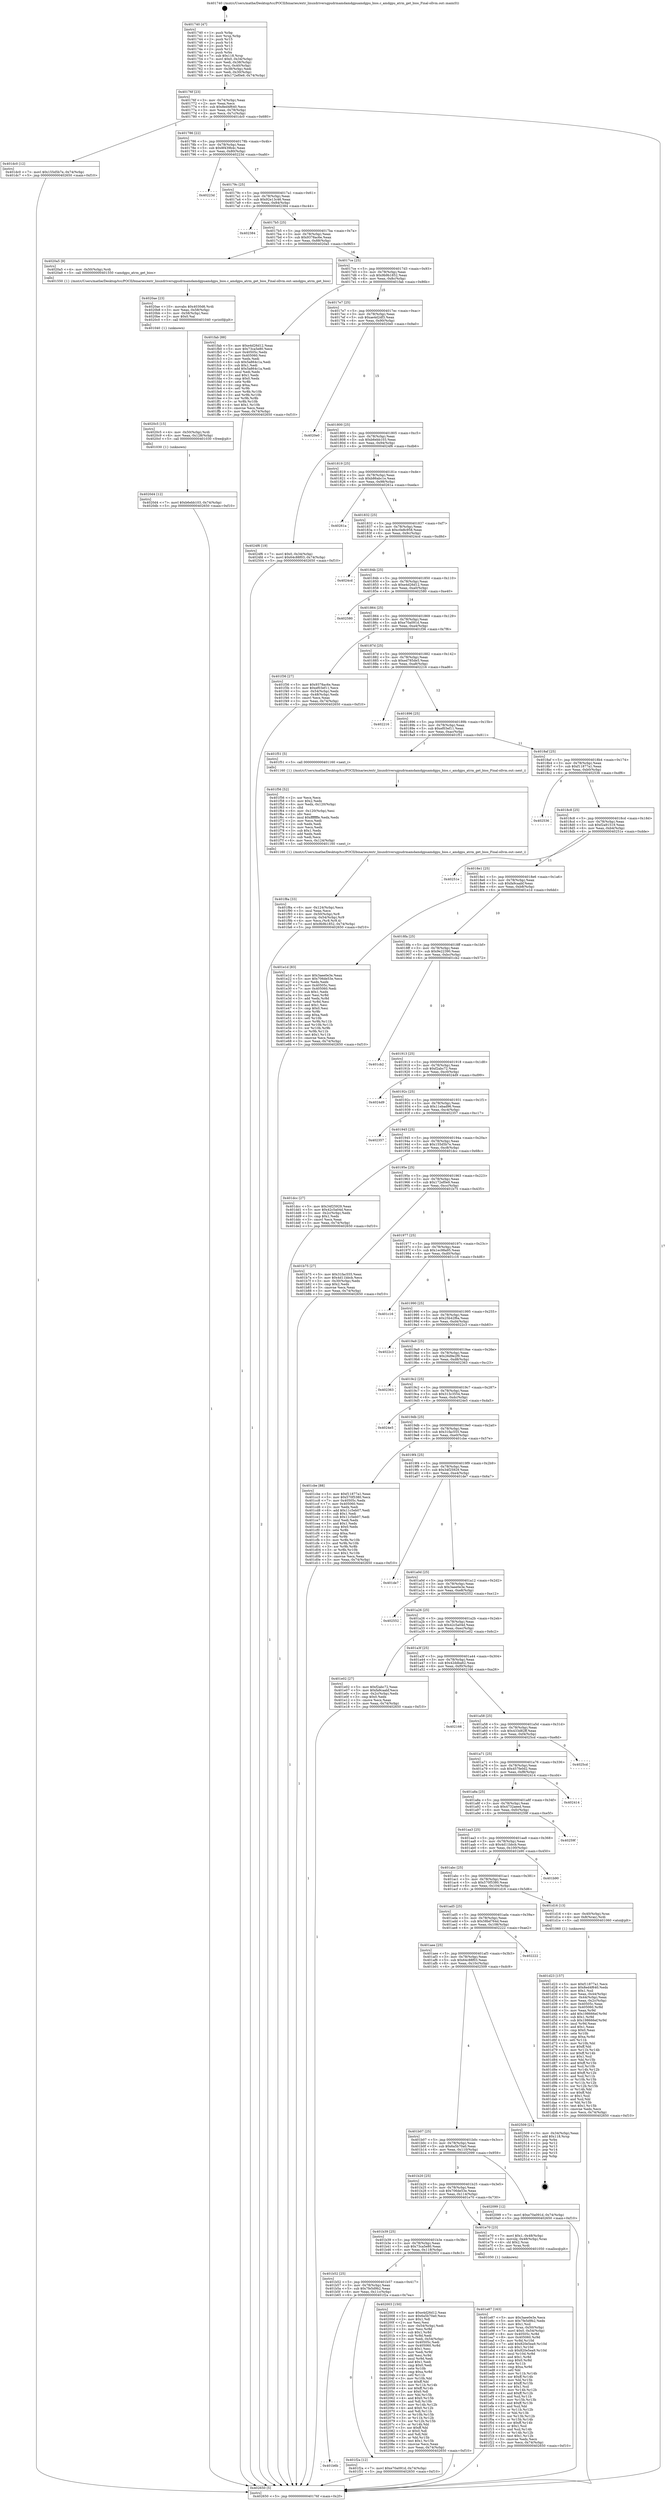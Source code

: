 digraph "0x401740" {
  label = "0x401740 (/mnt/c/Users/mathe/Desktop/tcc/POCII/binaries/extr_linuxdriversgpudrmamdamdgpuamdgpu_bios.c_amdgpu_atrm_get_bios_Final-ollvm.out::main(0))"
  labelloc = "t"
  node[shape=record]

  Entry [label="",width=0.3,height=0.3,shape=circle,fillcolor=black,style=filled]
  "0x40176f" [label="{
     0x40176f [23]\l
     | [instrs]\l
     &nbsp;&nbsp;0x40176f \<+3\>: mov -0x74(%rbp),%eax\l
     &nbsp;&nbsp;0x401772 \<+2\>: mov %eax,%ecx\l
     &nbsp;&nbsp;0x401774 \<+6\>: sub $0x8ed4f640,%ecx\l
     &nbsp;&nbsp;0x40177a \<+3\>: mov %eax,-0x78(%rbp)\l
     &nbsp;&nbsp;0x40177d \<+3\>: mov %ecx,-0x7c(%rbp)\l
     &nbsp;&nbsp;0x401780 \<+6\>: je 0000000000401dc0 \<main+0x680\>\l
  }"]
  "0x401dc0" [label="{
     0x401dc0 [12]\l
     | [instrs]\l
     &nbsp;&nbsp;0x401dc0 \<+7\>: movl $0x155d5b7e,-0x74(%rbp)\l
     &nbsp;&nbsp;0x401dc7 \<+5\>: jmp 0000000000402650 \<main+0xf10\>\l
  }"]
  "0x401786" [label="{
     0x401786 [22]\l
     | [instrs]\l
     &nbsp;&nbsp;0x401786 \<+5\>: jmp 000000000040178b \<main+0x4b\>\l
     &nbsp;&nbsp;0x40178b \<+3\>: mov -0x78(%rbp),%eax\l
     &nbsp;&nbsp;0x40178e \<+5\>: sub $0x8f439b4c,%eax\l
     &nbsp;&nbsp;0x401793 \<+3\>: mov %eax,-0x80(%rbp)\l
     &nbsp;&nbsp;0x401796 \<+6\>: je 000000000040223d \<main+0xafd\>\l
  }"]
  Exit [label="",width=0.3,height=0.3,shape=circle,fillcolor=black,style=filled,peripheries=2]
  "0x40223d" [label="{
     0x40223d\l
  }", style=dashed]
  "0x40179c" [label="{
     0x40179c [25]\l
     | [instrs]\l
     &nbsp;&nbsp;0x40179c \<+5\>: jmp 00000000004017a1 \<main+0x61\>\l
     &nbsp;&nbsp;0x4017a1 \<+3\>: mov -0x78(%rbp),%eax\l
     &nbsp;&nbsp;0x4017a4 \<+5\>: sub $0x92e13c46,%eax\l
     &nbsp;&nbsp;0x4017a9 \<+6\>: mov %eax,-0x84(%rbp)\l
     &nbsp;&nbsp;0x4017af \<+6\>: je 0000000000402384 \<main+0xc44\>\l
  }"]
  "0x4020d4" [label="{
     0x4020d4 [12]\l
     | [instrs]\l
     &nbsp;&nbsp;0x4020d4 \<+7\>: movl $0xb6ebb103,-0x74(%rbp)\l
     &nbsp;&nbsp;0x4020db \<+5\>: jmp 0000000000402650 \<main+0xf10\>\l
  }"]
  "0x402384" [label="{
     0x402384\l
  }", style=dashed]
  "0x4017b5" [label="{
     0x4017b5 [25]\l
     | [instrs]\l
     &nbsp;&nbsp;0x4017b5 \<+5\>: jmp 00000000004017ba \<main+0x7a\>\l
     &nbsp;&nbsp;0x4017ba \<+3\>: mov -0x78(%rbp),%eax\l
     &nbsp;&nbsp;0x4017bd \<+5\>: sub $0x9378ac6e,%eax\l
     &nbsp;&nbsp;0x4017c2 \<+6\>: mov %eax,-0x88(%rbp)\l
     &nbsp;&nbsp;0x4017c8 \<+6\>: je 00000000004020a5 \<main+0x965\>\l
  }"]
  "0x4020c5" [label="{
     0x4020c5 [15]\l
     | [instrs]\l
     &nbsp;&nbsp;0x4020c5 \<+4\>: mov -0x50(%rbp),%rdi\l
     &nbsp;&nbsp;0x4020c9 \<+6\>: mov %eax,-0x128(%rbp)\l
     &nbsp;&nbsp;0x4020cf \<+5\>: call 0000000000401030 \<free@plt\>\l
     | [calls]\l
     &nbsp;&nbsp;0x401030 \{1\} (unknown)\l
  }"]
  "0x4020a5" [label="{
     0x4020a5 [9]\l
     | [instrs]\l
     &nbsp;&nbsp;0x4020a5 \<+4\>: mov -0x50(%rbp),%rdi\l
     &nbsp;&nbsp;0x4020a9 \<+5\>: call 0000000000401550 \<amdgpu_atrm_get_bios\>\l
     | [calls]\l
     &nbsp;&nbsp;0x401550 \{1\} (/mnt/c/Users/mathe/Desktop/tcc/POCII/binaries/extr_linuxdriversgpudrmamdamdgpuamdgpu_bios.c_amdgpu_atrm_get_bios_Final-ollvm.out::amdgpu_atrm_get_bios)\l
  }"]
  "0x4017ce" [label="{
     0x4017ce [25]\l
     | [instrs]\l
     &nbsp;&nbsp;0x4017ce \<+5\>: jmp 00000000004017d3 \<main+0x93\>\l
     &nbsp;&nbsp;0x4017d3 \<+3\>: mov -0x78(%rbp),%eax\l
     &nbsp;&nbsp;0x4017d6 \<+5\>: sub $0x9b9b1852,%eax\l
     &nbsp;&nbsp;0x4017db \<+6\>: mov %eax,-0x8c(%rbp)\l
     &nbsp;&nbsp;0x4017e1 \<+6\>: je 0000000000401fab \<main+0x86b\>\l
  }"]
  "0x4020ae" [label="{
     0x4020ae [23]\l
     | [instrs]\l
     &nbsp;&nbsp;0x4020ae \<+10\>: movabs $0x4030d6,%rdi\l
     &nbsp;&nbsp;0x4020b8 \<+3\>: mov %eax,-0x58(%rbp)\l
     &nbsp;&nbsp;0x4020bb \<+3\>: mov -0x58(%rbp),%esi\l
     &nbsp;&nbsp;0x4020be \<+2\>: mov $0x0,%al\l
     &nbsp;&nbsp;0x4020c0 \<+5\>: call 0000000000401040 \<printf@plt\>\l
     | [calls]\l
     &nbsp;&nbsp;0x401040 \{1\} (unknown)\l
  }"]
  "0x401fab" [label="{
     0x401fab [88]\l
     | [instrs]\l
     &nbsp;&nbsp;0x401fab \<+5\>: mov $0xe4d26d12,%eax\l
     &nbsp;&nbsp;0x401fb0 \<+5\>: mov $0x73ca5e80,%ecx\l
     &nbsp;&nbsp;0x401fb5 \<+7\>: mov 0x40505c,%edx\l
     &nbsp;&nbsp;0x401fbc \<+7\>: mov 0x405060,%esi\l
     &nbsp;&nbsp;0x401fc3 \<+2\>: mov %edx,%edi\l
     &nbsp;&nbsp;0x401fc5 \<+6\>: sub $0x5a864c1a,%edi\l
     &nbsp;&nbsp;0x401fcb \<+3\>: sub $0x1,%edi\l
     &nbsp;&nbsp;0x401fce \<+6\>: add $0x5a864c1a,%edi\l
     &nbsp;&nbsp;0x401fd4 \<+3\>: imul %edi,%edx\l
     &nbsp;&nbsp;0x401fd7 \<+3\>: and $0x1,%edx\l
     &nbsp;&nbsp;0x401fda \<+3\>: cmp $0x0,%edx\l
     &nbsp;&nbsp;0x401fdd \<+4\>: sete %r8b\l
     &nbsp;&nbsp;0x401fe1 \<+3\>: cmp $0xa,%esi\l
     &nbsp;&nbsp;0x401fe4 \<+4\>: setl %r9b\l
     &nbsp;&nbsp;0x401fe8 \<+3\>: mov %r8b,%r10b\l
     &nbsp;&nbsp;0x401feb \<+3\>: and %r9b,%r10b\l
     &nbsp;&nbsp;0x401fee \<+3\>: xor %r9b,%r8b\l
     &nbsp;&nbsp;0x401ff1 \<+3\>: or %r8b,%r10b\l
     &nbsp;&nbsp;0x401ff4 \<+4\>: test $0x1,%r10b\l
     &nbsp;&nbsp;0x401ff8 \<+3\>: cmovne %ecx,%eax\l
     &nbsp;&nbsp;0x401ffb \<+3\>: mov %eax,-0x74(%rbp)\l
     &nbsp;&nbsp;0x401ffe \<+5\>: jmp 0000000000402650 \<main+0xf10\>\l
  }"]
  "0x4017e7" [label="{
     0x4017e7 [25]\l
     | [instrs]\l
     &nbsp;&nbsp;0x4017e7 \<+5\>: jmp 00000000004017ec \<main+0xac\>\l
     &nbsp;&nbsp;0x4017ec \<+3\>: mov -0x78(%rbp),%eax\l
     &nbsp;&nbsp;0x4017ef \<+5\>: sub $0xae4d2df3,%eax\l
     &nbsp;&nbsp;0x4017f4 \<+6\>: mov %eax,-0x90(%rbp)\l
     &nbsp;&nbsp;0x4017fa \<+6\>: je 00000000004020e0 \<main+0x9a0\>\l
  }"]
  "0x401f8a" [label="{
     0x401f8a [33]\l
     | [instrs]\l
     &nbsp;&nbsp;0x401f8a \<+6\>: mov -0x124(%rbp),%ecx\l
     &nbsp;&nbsp;0x401f90 \<+3\>: imul %eax,%ecx\l
     &nbsp;&nbsp;0x401f93 \<+4\>: mov -0x50(%rbp),%r8\l
     &nbsp;&nbsp;0x401f97 \<+4\>: movslq -0x54(%rbp),%r9\l
     &nbsp;&nbsp;0x401f9b \<+4\>: mov %ecx,(%r8,%r9,4)\l
     &nbsp;&nbsp;0x401f9f \<+7\>: movl $0x9b9b1852,-0x74(%rbp)\l
     &nbsp;&nbsp;0x401fa6 \<+5\>: jmp 0000000000402650 \<main+0xf10\>\l
  }"]
  "0x4020e0" [label="{
     0x4020e0\l
  }", style=dashed]
  "0x401800" [label="{
     0x401800 [25]\l
     | [instrs]\l
     &nbsp;&nbsp;0x401800 \<+5\>: jmp 0000000000401805 \<main+0xc5\>\l
     &nbsp;&nbsp;0x401805 \<+3\>: mov -0x78(%rbp),%eax\l
     &nbsp;&nbsp;0x401808 \<+5\>: sub $0xb6ebb103,%eax\l
     &nbsp;&nbsp;0x40180d \<+6\>: mov %eax,-0x94(%rbp)\l
     &nbsp;&nbsp;0x401813 \<+6\>: je 00000000004024f6 \<main+0xdb6\>\l
  }"]
  "0x401f56" [label="{
     0x401f56 [52]\l
     | [instrs]\l
     &nbsp;&nbsp;0x401f56 \<+2\>: xor %ecx,%ecx\l
     &nbsp;&nbsp;0x401f58 \<+5\>: mov $0x2,%edx\l
     &nbsp;&nbsp;0x401f5d \<+6\>: mov %edx,-0x120(%rbp)\l
     &nbsp;&nbsp;0x401f63 \<+1\>: cltd\l
     &nbsp;&nbsp;0x401f64 \<+6\>: mov -0x120(%rbp),%esi\l
     &nbsp;&nbsp;0x401f6a \<+2\>: idiv %esi\l
     &nbsp;&nbsp;0x401f6c \<+6\>: imul $0xfffffffe,%edx,%edx\l
     &nbsp;&nbsp;0x401f72 \<+2\>: mov %ecx,%edi\l
     &nbsp;&nbsp;0x401f74 \<+2\>: sub %edx,%edi\l
     &nbsp;&nbsp;0x401f76 \<+2\>: mov %ecx,%edx\l
     &nbsp;&nbsp;0x401f78 \<+3\>: sub $0x1,%edx\l
     &nbsp;&nbsp;0x401f7b \<+2\>: add %edx,%edi\l
     &nbsp;&nbsp;0x401f7d \<+2\>: sub %edi,%ecx\l
     &nbsp;&nbsp;0x401f7f \<+6\>: mov %ecx,-0x124(%rbp)\l
     &nbsp;&nbsp;0x401f85 \<+5\>: call 0000000000401160 \<next_i\>\l
     | [calls]\l
     &nbsp;&nbsp;0x401160 \{1\} (/mnt/c/Users/mathe/Desktop/tcc/POCII/binaries/extr_linuxdriversgpudrmamdamdgpuamdgpu_bios.c_amdgpu_atrm_get_bios_Final-ollvm.out::next_i)\l
  }"]
  "0x4024f6" [label="{
     0x4024f6 [19]\l
     | [instrs]\l
     &nbsp;&nbsp;0x4024f6 \<+7\>: movl $0x0,-0x34(%rbp)\l
     &nbsp;&nbsp;0x4024fd \<+7\>: movl $0x64c88f03,-0x74(%rbp)\l
     &nbsp;&nbsp;0x402504 \<+5\>: jmp 0000000000402650 \<main+0xf10\>\l
  }"]
  "0x401819" [label="{
     0x401819 [25]\l
     | [instrs]\l
     &nbsp;&nbsp;0x401819 \<+5\>: jmp 000000000040181e \<main+0xde\>\l
     &nbsp;&nbsp;0x40181e \<+3\>: mov -0x78(%rbp),%eax\l
     &nbsp;&nbsp;0x401821 \<+5\>: sub $0xb86abc1e,%eax\l
     &nbsp;&nbsp;0x401826 \<+6\>: mov %eax,-0x98(%rbp)\l
     &nbsp;&nbsp;0x40182c \<+6\>: je 000000000040261a \<main+0xeda\>\l
  }"]
  "0x401b6b" [label="{
     0x401b6b\l
  }", style=dashed]
  "0x40261a" [label="{
     0x40261a\l
  }", style=dashed]
  "0x401832" [label="{
     0x401832 [25]\l
     | [instrs]\l
     &nbsp;&nbsp;0x401832 \<+5\>: jmp 0000000000401837 \<main+0xf7\>\l
     &nbsp;&nbsp;0x401837 \<+3\>: mov -0x78(%rbp),%eax\l
     &nbsp;&nbsp;0x40183a \<+5\>: sub $0xc0e8c958,%eax\l
     &nbsp;&nbsp;0x40183f \<+6\>: mov %eax,-0x9c(%rbp)\l
     &nbsp;&nbsp;0x401845 \<+6\>: je 00000000004024cd \<main+0xd8d\>\l
  }"]
  "0x401f2a" [label="{
     0x401f2a [12]\l
     | [instrs]\l
     &nbsp;&nbsp;0x401f2a \<+7\>: movl $0xe70a091d,-0x74(%rbp)\l
     &nbsp;&nbsp;0x401f31 \<+5\>: jmp 0000000000402650 \<main+0xf10\>\l
  }"]
  "0x4024cd" [label="{
     0x4024cd\l
  }", style=dashed]
  "0x40184b" [label="{
     0x40184b [25]\l
     | [instrs]\l
     &nbsp;&nbsp;0x40184b \<+5\>: jmp 0000000000401850 \<main+0x110\>\l
     &nbsp;&nbsp;0x401850 \<+3\>: mov -0x78(%rbp),%eax\l
     &nbsp;&nbsp;0x401853 \<+5\>: sub $0xe4d26d12,%eax\l
     &nbsp;&nbsp;0x401858 \<+6\>: mov %eax,-0xa0(%rbp)\l
     &nbsp;&nbsp;0x40185e \<+6\>: je 0000000000402580 \<main+0xe40\>\l
  }"]
  "0x401b52" [label="{
     0x401b52 [25]\l
     | [instrs]\l
     &nbsp;&nbsp;0x401b52 \<+5\>: jmp 0000000000401b57 \<main+0x417\>\l
     &nbsp;&nbsp;0x401b57 \<+3\>: mov -0x78(%rbp),%eax\l
     &nbsp;&nbsp;0x401b5a \<+5\>: sub $0x7fe5d9b2,%eax\l
     &nbsp;&nbsp;0x401b5f \<+6\>: mov %eax,-0x11c(%rbp)\l
     &nbsp;&nbsp;0x401b65 \<+6\>: je 0000000000401f2a \<main+0x7ea\>\l
  }"]
  "0x402580" [label="{
     0x402580\l
  }", style=dashed]
  "0x401864" [label="{
     0x401864 [25]\l
     | [instrs]\l
     &nbsp;&nbsp;0x401864 \<+5\>: jmp 0000000000401869 \<main+0x129\>\l
     &nbsp;&nbsp;0x401869 \<+3\>: mov -0x78(%rbp),%eax\l
     &nbsp;&nbsp;0x40186c \<+5\>: sub $0xe70a091d,%eax\l
     &nbsp;&nbsp;0x401871 \<+6\>: mov %eax,-0xa4(%rbp)\l
     &nbsp;&nbsp;0x401877 \<+6\>: je 0000000000401f36 \<main+0x7f6\>\l
  }"]
  "0x402003" [label="{
     0x402003 [150]\l
     | [instrs]\l
     &nbsp;&nbsp;0x402003 \<+5\>: mov $0xe4d26d12,%eax\l
     &nbsp;&nbsp;0x402008 \<+5\>: mov $0x6a5b70a0,%ecx\l
     &nbsp;&nbsp;0x40200d \<+2\>: mov $0x1,%dl\l
     &nbsp;&nbsp;0x40200f \<+2\>: xor %esi,%esi\l
     &nbsp;&nbsp;0x402011 \<+3\>: mov -0x54(%rbp),%edi\l
     &nbsp;&nbsp;0x402014 \<+3\>: mov %esi,%r8d\l
     &nbsp;&nbsp;0x402017 \<+4\>: sub $0x1,%r8d\l
     &nbsp;&nbsp;0x40201b \<+3\>: sub %r8d,%edi\l
     &nbsp;&nbsp;0x40201e \<+3\>: mov %edi,-0x54(%rbp)\l
     &nbsp;&nbsp;0x402021 \<+7\>: mov 0x40505c,%edi\l
     &nbsp;&nbsp;0x402028 \<+8\>: mov 0x405060,%r8d\l
     &nbsp;&nbsp;0x402030 \<+3\>: sub $0x1,%esi\l
     &nbsp;&nbsp;0x402033 \<+3\>: mov %edi,%r9d\l
     &nbsp;&nbsp;0x402036 \<+3\>: add %esi,%r9d\l
     &nbsp;&nbsp;0x402039 \<+4\>: imul %r9d,%edi\l
     &nbsp;&nbsp;0x40203d \<+3\>: and $0x1,%edi\l
     &nbsp;&nbsp;0x402040 \<+3\>: cmp $0x0,%edi\l
     &nbsp;&nbsp;0x402043 \<+4\>: sete %r10b\l
     &nbsp;&nbsp;0x402047 \<+4\>: cmp $0xa,%r8d\l
     &nbsp;&nbsp;0x40204b \<+4\>: setl %r11b\l
     &nbsp;&nbsp;0x40204f \<+3\>: mov %r10b,%bl\l
     &nbsp;&nbsp;0x402052 \<+3\>: xor $0xff,%bl\l
     &nbsp;&nbsp;0x402055 \<+3\>: mov %r11b,%r14b\l
     &nbsp;&nbsp;0x402058 \<+4\>: xor $0xff,%r14b\l
     &nbsp;&nbsp;0x40205c \<+3\>: xor $0x0,%dl\l
     &nbsp;&nbsp;0x40205f \<+3\>: mov %bl,%r15b\l
     &nbsp;&nbsp;0x402062 \<+4\>: and $0x0,%r15b\l
     &nbsp;&nbsp;0x402066 \<+3\>: and %dl,%r10b\l
     &nbsp;&nbsp;0x402069 \<+3\>: mov %r14b,%r12b\l
     &nbsp;&nbsp;0x40206c \<+4\>: and $0x0,%r12b\l
     &nbsp;&nbsp;0x402070 \<+3\>: and %dl,%r11b\l
     &nbsp;&nbsp;0x402073 \<+3\>: or %r10b,%r15b\l
     &nbsp;&nbsp;0x402076 \<+3\>: or %r11b,%r12b\l
     &nbsp;&nbsp;0x402079 \<+3\>: xor %r12b,%r15b\l
     &nbsp;&nbsp;0x40207c \<+3\>: or %r14b,%bl\l
     &nbsp;&nbsp;0x40207f \<+3\>: xor $0xff,%bl\l
     &nbsp;&nbsp;0x402082 \<+3\>: or $0x0,%dl\l
     &nbsp;&nbsp;0x402085 \<+2\>: and %dl,%bl\l
     &nbsp;&nbsp;0x402087 \<+3\>: or %bl,%r15b\l
     &nbsp;&nbsp;0x40208a \<+4\>: test $0x1,%r15b\l
     &nbsp;&nbsp;0x40208e \<+3\>: cmovne %ecx,%eax\l
     &nbsp;&nbsp;0x402091 \<+3\>: mov %eax,-0x74(%rbp)\l
     &nbsp;&nbsp;0x402094 \<+5\>: jmp 0000000000402650 \<main+0xf10\>\l
  }"]
  "0x401f36" [label="{
     0x401f36 [27]\l
     | [instrs]\l
     &nbsp;&nbsp;0x401f36 \<+5\>: mov $0x9378ac6e,%eax\l
     &nbsp;&nbsp;0x401f3b \<+5\>: mov $0xef03ef11,%ecx\l
     &nbsp;&nbsp;0x401f40 \<+3\>: mov -0x54(%rbp),%edx\l
     &nbsp;&nbsp;0x401f43 \<+3\>: cmp -0x48(%rbp),%edx\l
     &nbsp;&nbsp;0x401f46 \<+3\>: cmovl %ecx,%eax\l
     &nbsp;&nbsp;0x401f49 \<+3\>: mov %eax,-0x74(%rbp)\l
     &nbsp;&nbsp;0x401f4c \<+5\>: jmp 0000000000402650 \<main+0xf10\>\l
  }"]
  "0x40187d" [label="{
     0x40187d [25]\l
     | [instrs]\l
     &nbsp;&nbsp;0x40187d \<+5\>: jmp 0000000000401882 \<main+0x142\>\l
     &nbsp;&nbsp;0x401882 \<+3\>: mov -0x78(%rbp),%eax\l
     &nbsp;&nbsp;0x401885 \<+5\>: sub $0xed785de5,%eax\l
     &nbsp;&nbsp;0x40188a \<+6\>: mov %eax,-0xa8(%rbp)\l
     &nbsp;&nbsp;0x401890 \<+6\>: je 0000000000402216 \<main+0xad6\>\l
  }"]
  "0x401e87" [label="{
     0x401e87 [163]\l
     | [instrs]\l
     &nbsp;&nbsp;0x401e87 \<+5\>: mov $0x3aee0e3e,%ecx\l
     &nbsp;&nbsp;0x401e8c \<+5\>: mov $0x7fe5d9b2,%edx\l
     &nbsp;&nbsp;0x401e91 \<+3\>: mov $0x1,%sil\l
     &nbsp;&nbsp;0x401e94 \<+4\>: mov %rax,-0x50(%rbp)\l
     &nbsp;&nbsp;0x401e98 \<+7\>: movl $0x0,-0x54(%rbp)\l
     &nbsp;&nbsp;0x401e9f \<+8\>: mov 0x40505c,%r8d\l
     &nbsp;&nbsp;0x401ea7 \<+8\>: mov 0x405060,%r9d\l
     &nbsp;&nbsp;0x401eaf \<+3\>: mov %r8d,%r10d\l
     &nbsp;&nbsp;0x401eb2 \<+7\>: add $0x820e5ea9,%r10d\l
     &nbsp;&nbsp;0x401eb9 \<+4\>: sub $0x1,%r10d\l
     &nbsp;&nbsp;0x401ebd \<+7\>: sub $0x820e5ea9,%r10d\l
     &nbsp;&nbsp;0x401ec4 \<+4\>: imul %r10d,%r8d\l
     &nbsp;&nbsp;0x401ec8 \<+4\>: and $0x1,%r8d\l
     &nbsp;&nbsp;0x401ecc \<+4\>: cmp $0x0,%r8d\l
     &nbsp;&nbsp;0x401ed0 \<+4\>: sete %r11b\l
     &nbsp;&nbsp;0x401ed4 \<+4\>: cmp $0xa,%r9d\l
     &nbsp;&nbsp;0x401ed8 \<+3\>: setl %bl\l
     &nbsp;&nbsp;0x401edb \<+3\>: mov %r11b,%r14b\l
     &nbsp;&nbsp;0x401ede \<+4\>: xor $0xff,%r14b\l
     &nbsp;&nbsp;0x401ee2 \<+3\>: mov %bl,%r15b\l
     &nbsp;&nbsp;0x401ee5 \<+4\>: xor $0xff,%r15b\l
     &nbsp;&nbsp;0x401ee9 \<+4\>: xor $0x1,%sil\l
     &nbsp;&nbsp;0x401eed \<+3\>: mov %r14b,%r12b\l
     &nbsp;&nbsp;0x401ef0 \<+4\>: and $0xff,%r12b\l
     &nbsp;&nbsp;0x401ef4 \<+3\>: and %sil,%r11b\l
     &nbsp;&nbsp;0x401ef7 \<+3\>: mov %r15b,%r13b\l
     &nbsp;&nbsp;0x401efa \<+4\>: and $0xff,%r13b\l
     &nbsp;&nbsp;0x401efe \<+3\>: and %sil,%bl\l
     &nbsp;&nbsp;0x401f01 \<+3\>: or %r11b,%r12b\l
     &nbsp;&nbsp;0x401f04 \<+3\>: or %bl,%r13b\l
     &nbsp;&nbsp;0x401f07 \<+3\>: xor %r13b,%r12b\l
     &nbsp;&nbsp;0x401f0a \<+3\>: or %r15b,%r14b\l
     &nbsp;&nbsp;0x401f0d \<+4\>: xor $0xff,%r14b\l
     &nbsp;&nbsp;0x401f11 \<+4\>: or $0x1,%sil\l
     &nbsp;&nbsp;0x401f15 \<+3\>: and %sil,%r14b\l
     &nbsp;&nbsp;0x401f18 \<+3\>: or %r14b,%r12b\l
     &nbsp;&nbsp;0x401f1b \<+4\>: test $0x1,%r12b\l
     &nbsp;&nbsp;0x401f1f \<+3\>: cmovne %edx,%ecx\l
     &nbsp;&nbsp;0x401f22 \<+3\>: mov %ecx,-0x74(%rbp)\l
     &nbsp;&nbsp;0x401f25 \<+5\>: jmp 0000000000402650 \<main+0xf10\>\l
  }"]
  "0x402216" [label="{
     0x402216\l
  }", style=dashed]
  "0x401896" [label="{
     0x401896 [25]\l
     | [instrs]\l
     &nbsp;&nbsp;0x401896 \<+5\>: jmp 000000000040189b \<main+0x15b\>\l
     &nbsp;&nbsp;0x40189b \<+3\>: mov -0x78(%rbp),%eax\l
     &nbsp;&nbsp;0x40189e \<+5\>: sub $0xef03ef11,%eax\l
     &nbsp;&nbsp;0x4018a3 \<+6\>: mov %eax,-0xac(%rbp)\l
     &nbsp;&nbsp;0x4018a9 \<+6\>: je 0000000000401f51 \<main+0x811\>\l
  }"]
  "0x401b39" [label="{
     0x401b39 [25]\l
     | [instrs]\l
     &nbsp;&nbsp;0x401b39 \<+5\>: jmp 0000000000401b3e \<main+0x3fe\>\l
     &nbsp;&nbsp;0x401b3e \<+3\>: mov -0x78(%rbp),%eax\l
     &nbsp;&nbsp;0x401b41 \<+5\>: sub $0x73ca5e80,%eax\l
     &nbsp;&nbsp;0x401b46 \<+6\>: mov %eax,-0x118(%rbp)\l
     &nbsp;&nbsp;0x401b4c \<+6\>: je 0000000000402003 \<main+0x8c3\>\l
  }"]
  "0x401f51" [label="{
     0x401f51 [5]\l
     | [instrs]\l
     &nbsp;&nbsp;0x401f51 \<+5\>: call 0000000000401160 \<next_i\>\l
     | [calls]\l
     &nbsp;&nbsp;0x401160 \{1\} (/mnt/c/Users/mathe/Desktop/tcc/POCII/binaries/extr_linuxdriversgpudrmamdamdgpuamdgpu_bios.c_amdgpu_atrm_get_bios_Final-ollvm.out::next_i)\l
  }"]
  "0x4018af" [label="{
     0x4018af [25]\l
     | [instrs]\l
     &nbsp;&nbsp;0x4018af \<+5\>: jmp 00000000004018b4 \<main+0x174\>\l
     &nbsp;&nbsp;0x4018b4 \<+3\>: mov -0x78(%rbp),%eax\l
     &nbsp;&nbsp;0x4018b7 \<+5\>: sub $0xf11877a1,%eax\l
     &nbsp;&nbsp;0x4018bc \<+6\>: mov %eax,-0xb0(%rbp)\l
     &nbsp;&nbsp;0x4018c2 \<+6\>: je 0000000000402536 \<main+0xdf6\>\l
  }"]
  "0x401e70" [label="{
     0x401e70 [23]\l
     | [instrs]\l
     &nbsp;&nbsp;0x401e70 \<+7\>: movl $0x1,-0x48(%rbp)\l
     &nbsp;&nbsp;0x401e77 \<+4\>: movslq -0x48(%rbp),%rax\l
     &nbsp;&nbsp;0x401e7b \<+4\>: shl $0x2,%rax\l
     &nbsp;&nbsp;0x401e7f \<+3\>: mov %rax,%rdi\l
     &nbsp;&nbsp;0x401e82 \<+5\>: call 0000000000401050 \<malloc@plt\>\l
     | [calls]\l
     &nbsp;&nbsp;0x401050 \{1\} (unknown)\l
  }"]
  "0x402536" [label="{
     0x402536\l
  }", style=dashed]
  "0x4018c8" [label="{
     0x4018c8 [25]\l
     | [instrs]\l
     &nbsp;&nbsp;0x4018c8 \<+5\>: jmp 00000000004018cd \<main+0x18d\>\l
     &nbsp;&nbsp;0x4018cd \<+3\>: mov -0x78(%rbp),%eax\l
     &nbsp;&nbsp;0x4018d0 \<+5\>: sub $0xf2a91519,%eax\l
     &nbsp;&nbsp;0x4018d5 \<+6\>: mov %eax,-0xb4(%rbp)\l
     &nbsp;&nbsp;0x4018db \<+6\>: je 000000000040251e \<main+0xdde\>\l
  }"]
  "0x401b20" [label="{
     0x401b20 [25]\l
     | [instrs]\l
     &nbsp;&nbsp;0x401b20 \<+5\>: jmp 0000000000401b25 \<main+0x3e5\>\l
     &nbsp;&nbsp;0x401b25 \<+3\>: mov -0x78(%rbp),%eax\l
     &nbsp;&nbsp;0x401b28 \<+5\>: sub $0x706de53e,%eax\l
     &nbsp;&nbsp;0x401b2d \<+6\>: mov %eax,-0x114(%rbp)\l
     &nbsp;&nbsp;0x401b33 \<+6\>: je 0000000000401e70 \<main+0x730\>\l
  }"]
  "0x40251e" [label="{
     0x40251e\l
  }", style=dashed]
  "0x4018e1" [label="{
     0x4018e1 [25]\l
     | [instrs]\l
     &nbsp;&nbsp;0x4018e1 \<+5\>: jmp 00000000004018e6 \<main+0x1a6\>\l
     &nbsp;&nbsp;0x4018e6 \<+3\>: mov -0x78(%rbp),%eax\l
     &nbsp;&nbsp;0x4018e9 \<+5\>: sub $0xfa9caabf,%eax\l
     &nbsp;&nbsp;0x4018ee \<+6\>: mov %eax,-0xb8(%rbp)\l
     &nbsp;&nbsp;0x4018f4 \<+6\>: je 0000000000401e1d \<main+0x6dd\>\l
  }"]
  "0x402099" [label="{
     0x402099 [12]\l
     | [instrs]\l
     &nbsp;&nbsp;0x402099 \<+7\>: movl $0xe70a091d,-0x74(%rbp)\l
     &nbsp;&nbsp;0x4020a0 \<+5\>: jmp 0000000000402650 \<main+0xf10\>\l
  }"]
  "0x401e1d" [label="{
     0x401e1d [83]\l
     | [instrs]\l
     &nbsp;&nbsp;0x401e1d \<+5\>: mov $0x3aee0e3e,%eax\l
     &nbsp;&nbsp;0x401e22 \<+5\>: mov $0x706de53e,%ecx\l
     &nbsp;&nbsp;0x401e27 \<+2\>: xor %edx,%edx\l
     &nbsp;&nbsp;0x401e29 \<+7\>: mov 0x40505c,%esi\l
     &nbsp;&nbsp;0x401e30 \<+7\>: mov 0x405060,%edi\l
     &nbsp;&nbsp;0x401e37 \<+3\>: sub $0x1,%edx\l
     &nbsp;&nbsp;0x401e3a \<+3\>: mov %esi,%r8d\l
     &nbsp;&nbsp;0x401e3d \<+3\>: add %edx,%r8d\l
     &nbsp;&nbsp;0x401e40 \<+4\>: imul %r8d,%esi\l
     &nbsp;&nbsp;0x401e44 \<+3\>: and $0x1,%esi\l
     &nbsp;&nbsp;0x401e47 \<+3\>: cmp $0x0,%esi\l
     &nbsp;&nbsp;0x401e4a \<+4\>: sete %r9b\l
     &nbsp;&nbsp;0x401e4e \<+3\>: cmp $0xa,%edi\l
     &nbsp;&nbsp;0x401e51 \<+4\>: setl %r10b\l
     &nbsp;&nbsp;0x401e55 \<+3\>: mov %r9b,%r11b\l
     &nbsp;&nbsp;0x401e58 \<+3\>: and %r10b,%r11b\l
     &nbsp;&nbsp;0x401e5b \<+3\>: xor %r10b,%r9b\l
     &nbsp;&nbsp;0x401e5e \<+3\>: or %r9b,%r11b\l
     &nbsp;&nbsp;0x401e61 \<+4\>: test $0x1,%r11b\l
     &nbsp;&nbsp;0x401e65 \<+3\>: cmovne %ecx,%eax\l
     &nbsp;&nbsp;0x401e68 \<+3\>: mov %eax,-0x74(%rbp)\l
     &nbsp;&nbsp;0x401e6b \<+5\>: jmp 0000000000402650 \<main+0xf10\>\l
  }"]
  "0x4018fa" [label="{
     0x4018fa [25]\l
     | [instrs]\l
     &nbsp;&nbsp;0x4018fa \<+5\>: jmp 00000000004018ff \<main+0x1bf\>\l
     &nbsp;&nbsp;0x4018ff \<+3\>: mov -0x78(%rbp),%eax\l
     &nbsp;&nbsp;0x401902 \<+5\>: sub $0x9e22390,%eax\l
     &nbsp;&nbsp;0x401907 \<+6\>: mov %eax,-0xbc(%rbp)\l
     &nbsp;&nbsp;0x40190d \<+6\>: je 0000000000401cb2 \<main+0x572\>\l
  }"]
  "0x401b07" [label="{
     0x401b07 [25]\l
     | [instrs]\l
     &nbsp;&nbsp;0x401b07 \<+5\>: jmp 0000000000401b0c \<main+0x3cc\>\l
     &nbsp;&nbsp;0x401b0c \<+3\>: mov -0x78(%rbp),%eax\l
     &nbsp;&nbsp;0x401b0f \<+5\>: sub $0x6a5b70a0,%eax\l
     &nbsp;&nbsp;0x401b14 \<+6\>: mov %eax,-0x110(%rbp)\l
     &nbsp;&nbsp;0x401b1a \<+6\>: je 0000000000402099 \<main+0x959\>\l
  }"]
  "0x401cb2" [label="{
     0x401cb2\l
  }", style=dashed]
  "0x401913" [label="{
     0x401913 [25]\l
     | [instrs]\l
     &nbsp;&nbsp;0x401913 \<+5\>: jmp 0000000000401918 \<main+0x1d8\>\l
     &nbsp;&nbsp;0x401918 \<+3\>: mov -0x78(%rbp),%eax\l
     &nbsp;&nbsp;0x40191b \<+5\>: sub $0xf2abc72,%eax\l
     &nbsp;&nbsp;0x401920 \<+6\>: mov %eax,-0xc0(%rbp)\l
     &nbsp;&nbsp;0x401926 \<+6\>: je 00000000004024d9 \<main+0xd99\>\l
  }"]
  "0x402509" [label="{
     0x402509 [21]\l
     | [instrs]\l
     &nbsp;&nbsp;0x402509 \<+3\>: mov -0x34(%rbp),%eax\l
     &nbsp;&nbsp;0x40250c \<+7\>: add $0x118,%rsp\l
     &nbsp;&nbsp;0x402513 \<+1\>: pop %rbx\l
     &nbsp;&nbsp;0x402514 \<+2\>: pop %r12\l
     &nbsp;&nbsp;0x402516 \<+2\>: pop %r13\l
     &nbsp;&nbsp;0x402518 \<+2\>: pop %r14\l
     &nbsp;&nbsp;0x40251a \<+2\>: pop %r15\l
     &nbsp;&nbsp;0x40251c \<+1\>: pop %rbp\l
     &nbsp;&nbsp;0x40251d \<+1\>: ret\l
  }"]
  "0x4024d9" [label="{
     0x4024d9\l
  }", style=dashed]
  "0x40192c" [label="{
     0x40192c [25]\l
     | [instrs]\l
     &nbsp;&nbsp;0x40192c \<+5\>: jmp 0000000000401931 \<main+0x1f1\>\l
     &nbsp;&nbsp;0x401931 \<+3\>: mov -0x78(%rbp),%eax\l
     &nbsp;&nbsp;0x401934 \<+5\>: sub $0x11ebad96,%eax\l
     &nbsp;&nbsp;0x401939 \<+6\>: mov %eax,-0xc4(%rbp)\l
     &nbsp;&nbsp;0x40193f \<+6\>: je 0000000000402357 \<main+0xc17\>\l
  }"]
  "0x401aee" [label="{
     0x401aee [25]\l
     | [instrs]\l
     &nbsp;&nbsp;0x401aee \<+5\>: jmp 0000000000401af3 \<main+0x3b3\>\l
     &nbsp;&nbsp;0x401af3 \<+3\>: mov -0x78(%rbp),%eax\l
     &nbsp;&nbsp;0x401af6 \<+5\>: sub $0x64c88f03,%eax\l
     &nbsp;&nbsp;0x401afb \<+6\>: mov %eax,-0x10c(%rbp)\l
     &nbsp;&nbsp;0x401b01 \<+6\>: je 0000000000402509 \<main+0xdc9\>\l
  }"]
  "0x402357" [label="{
     0x402357\l
  }", style=dashed]
  "0x401945" [label="{
     0x401945 [25]\l
     | [instrs]\l
     &nbsp;&nbsp;0x401945 \<+5\>: jmp 000000000040194a \<main+0x20a\>\l
     &nbsp;&nbsp;0x40194a \<+3\>: mov -0x78(%rbp),%eax\l
     &nbsp;&nbsp;0x40194d \<+5\>: sub $0x155d5b7e,%eax\l
     &nbsp;&nbsp;0x401952 \<+6\>: mov %eax,-0xc8(%rbp)\l
     &nbsp;&nbsp;0x401958 \<+6\>: je 0000000000401dcc \<main+0x68c\>\l
  }"]
  "0x402222" [label="{
     0x402222\l
  }", style=dashed]
  "0x401dcc" [label="{
     0x401dcc [27]\l
     | [instrs]\l
     &nbsp;&nbsp;0x401dcc \<+5\>: mov $0x34f25929,%eax\l
     &nbsp;&nbsp;0x401dd1 \<+5\>: mov $0x42c5a04d,%ecx\l
     &nbsp;&nbsp;0x401dd6 \<+3\>: mov -0x2c(%rbp),%edx\l
     &nbsp;&nbsp;0x401dd9 \<+3\>: cmp $0x1,%edx\l
     &nbsp;&nbsp;0x401ddc \<+3\>: cmovl %ecx,%eax\l
     &nbsp;&nbsp;0x401ddf \<+3\>: mov %eax,-0x74(%rbp)\l
     &nbsp;&nbsp;0x401de2 \<+5\>: jmp 0000000000402650 \<main+0xf10\>\l
  }"]
  "0x40195e" [label="{
     0x40195e [25]\l
     | [instrs]\l
     &nbsp;&nbsp;0x40195e \<+5\>: jmp 0000000000401963 \<main+0x223\>\l
     &nbsp;&nbsp;0x401963 \<+3\>: mov -0x78(%rbp),%eax\l
     &nbsp;&nbsp;0x401966 \<+5\>: sub $0x172ef0e9,%eax\l
     &nbsp;&nbsp;0x40196b \<+6\>: mov %eax,-0xcc(%rbp)\l
     &nbsp;&nbsp;0x401971 \<+6\>: je 0000000000401b75 \<main+0x435\>\l
  }"]
  "0x401d23" [label="{
     0x401d23 [157]\l
     | [instrs]\l
     &nbsp;&nbsp;0x401d23 \<+5\>: mov $0xf11877a1,%ecx\l
     &nbsp;&nbsp;0x401d28 \<+5\>: mov $0x8ed4f640,%edx\l
     &nbsp;&nbsp;0x401d2d \<+3\>: mov $0x1,%sil\l
     &nbsp;&nbsp;0x401d30 \<+3\>: mov %eax,-0x44(%rbp)\l
     &nbsp;&nbsp;0x401d33 \<+3\>: mov -0x44(%rbp),%eax\l
     &nbsp;&nbsp;0x401d36 \<+3\>: mov %eax,-0x2c(%rbp)\l
     &nbsp;&nbsp;0x401d39 \<+7\>: mov 0x40505c,%eax\l
     &nbsp;&nbsp;0x401d40 \<+8\>: mov 0x405060,%r8d\l
     &nbsp;&nbsp;0x401d48 \<+3\>: mov %eax,%r9d\l
     &nbsp;&nbsp;0x401d4b \<+7\>: add $0x198666ef,%r9d\l
     &nbsp;&nbsp;0x401d52 \<+4\>: sub $0x1,%r9d\l
     &nbsp;&nbsp;0x401d56 \<+7\>: sub $0x198666ef,%r9d\l
     &nbsp;&nbsp;0x401d5d \<+4\>: imul %r9d,%eax\l
     &nbsp;&nbsp;0x401d61 \<+3\>: and $0x1,%eax\l
     &nbsp;&nbsp;0x401d64 \<+3\>: cmp $0x0,%eax\l
     &nbsp;&nbsp;0x401d67 \<+4\>: sete %r10b\l
     &nbsp;&nbsp;0x401d6b \<+4\>: cmp $0xa,%r8d\l
     &nbsp;&nbsp;0x401d6f \<+4\>: setl %r11b\l
     &nbsp;&nbsp;0x401d73 \<+3\>: mov %r10b,%bl\l
     &nbsp;&nbsp;0x401d76 \<+3\>: xor $0xff,%bl\l
     &nbsp;&nbsp;0x401d79 \<+3\>: mov %r11b,%r14b\l
     &nbsp;&nbsp;0x401d7c \<+4\>: xor $0xff,%r14b\l
     &nbsp;&nbsp;0x401d80 \<+4\>: xor $0x1,%sil\l
     &nbsp;&nbsp;0x401d84 \<+3\>: mov %bl,%r15b\l
     &nbsp;&nbsp;0x401d87 \<+4\>: and $0xff,%r15b\l
     &nbsp;&nbsp;0x401d8b \<+3\>: and %sil,%r10b\l
     &nbsp;&nbsp;0x401d8e \<+3\>: mov %r14b,%r12b\l
     &nbsp;&nbsp;0x401d91 \<+4\>: and $0xff,%r12b\l
     &nbsp;&nbsp;0x401d95 \<+3\>: and %sil,%r11b\l
     &nbsp;&nbsp;0x401d98 \<+3\>: or %r10b,%r15b\l
     &nbsp;&nbsp;0x401d9b \<+3\>: or %r11b,%r12b\l
     &nbsp;&nbsp;0x401d9e \<+3\>: xor %r12b,%r15b\l
     &nbsp;&nbsp;0x401da1 \<+3\>: or %r14b,%bl\l
     &nbsp;&nbsp;0x401da4 \<+3\>: xor $0xff,%bl\l
     &nbsp;&nbsp;0x401da7 \<+4\>: or $0x1,%sil\l
     &nbsp;&nbsp;0x401dab \<+3\>: and %sil,%bl\l
     &nbsp;&nbsp;0x401dae \<+3\>: or %bl,%r15b\l
     &nbsp;&nbsp;0x401db1 \<+4\>: test $0x1,%r15b\l
     &nbsp;&nbsp;0x401db5 \<+3\>: cmovne %edx,%ecx\l
     &nbsp;&nbsp;0x401db8 \<+3\>: mov %ecx,-0x74(%rbp)\l
     &nbsp;&nbsp;0x401dbb \<+5\>: jmp 0000000000402650 \<main+0xf10\>\l
  }"]
  "0x401b75" [label="{
     0x401b75 [27]\l
     | [instrs]\l
     &nbsp;&nbsp;0x401b75 \<+5\>: mov $0x31fac555,%eax\l
     &nbsp;&nbsp;0x401b7a \<+5\>: mov $0x4d11bbcb,%ecx\l
     &nbsp;&nbsp;0x401b7f \<+3\>: mov -0x30(%rbp),%edx\l
     &nbsp;&nbsp;0x401b82 \<+3\>: cmp $0x2,%edx\l
     &nbsp;&nbsp;0x401b85 \<+3\>: cmovne %ecx,%eax\l
     &nbsp;&nbsp;0x401b88 \<+3\>: mov %eax,-0x74(%rbp)\l
     &nbsp;&nbsp;0x401b8b \<+5\>: jmp 0000000000402650 \<main+0xf10\>\l
  }"]
  "0x401977" [label="{
     0x401977 [25]\l
     | [instrs]\l
     &nbsp;&nbsp;0x401977 \<+5\>: jmp 000000000040197c \<main+0x23c\>\l
     &nbsp;&nbsp;0x40197c \<+3\>: mov -0x78(%rbp),%eax\l
     &nbsp;&nbsp;0x40197f \<+5\>: sub $0x1ec98a95,%eax\l
     &nbsp;&nbsp;0x401984 \<+6\>: mov %eax,-0xd0(%rbp)\l
     &nbsp;&nbsp;0x40198a \<+6\>: je 0000000000401c16 \<main+0x4d6\>\l
  }"]
  "0x402650" [label="{
     0x402650 [5]\l
     | [instrs]\l
     &nbsp;&nbsp;0x402650 \<+5\>: jmp 000000000040176f \<main+0x2f\>\l
  }"]
  "0x401740" [label="{
     0x401740 [47]\l
     | [instrs]\l
     &nbsp;&nbsp;0x401740 \<+1\>: push %rbp\l
     &nbsp;&nbsp;0x401741 \<+3\>: mov %rsp,%rbp\l
     &nbsp;&nbsp;0x401744 \<+2\>: push %r15\l
     &nbsp;&nbsp;0x401746 \<+2\>: push %r14\l
     &nbsp;&nbsp;0x401748 \<+2\>: push %r13\l
     &nbsp;&nbsp;0x40174a \<+2\>: push %r12\l
     &nbsp;&nbsp;0x40174c \<+1\>: push %rbx\l
     &nbsp;&nbsp;0x40174d \<+7\>: sub $0x118,%rsp\l
     &nbsp;&nbsp;0x401754 \<+7\>: movl $0x0,-0x34(%rbp)\l
     &nbsp;&nbsp;0x40175b \<+3\>: mov %edi,-0x38(%rbp)\l
     &nbsp;&nbsp;0x40175e \<+4\>: mov %rsi,-0x40(%rbp)\l
     &nbsp;&nbsp;0x401762 \<+3\>: mov -0x38(%rbp),%edi\l
     &nbsp;&nbsp;0x401765 \<+3\>: mov %edi,-0x30(%rbp)\l
     &nbsp;&nbsp;0x401768 \<+7\>: movl $0x172ef0e9,-0x74(%rbp)\l
  }"]
  "0x401ad5" [label="{
     0x401ad5 [25]\l
     | [instrs]\l
     &nbsp;&nbsp;0x401ad5 \<+5\>: jmp 0000000000401ada \<main+0x39a\>\l
     &nbsp;&nbsp;0x401ada \<+3\>: mov -0x78(%rbp),%eax\l
     &nbsp;&nbsp;0x401add \<+5\>: sub $0x58bd764d,%eax\l
     &nbsp;&nbsp;0x401ae2 \<+6\>: mov %eax,-0x108(%rbp)\l
     &nbsp;&nbsp;0x401ae8 \<+6\>: je 0000000000402222 \<main+0xae2\>\l
  }"]
  "0x401c16" [label="{
     0x401c16\l
  }", style=dashed]
  "0x401990" [label="{
     0x401990 [25]\l
     | [instrs]\l
     &nbsp;&nbsp;0x401990 \<+5\>: jmp 0000000000401995 \<main+0x255\>\l
     &nbsp;&nbsp;0x401995 \<+3\>: mov -0x78(%rbp),%eax\l
     &nbsp;&nbsp;0x401998 \<+5\>: sub $0x25b42f6a,%eax\l
     &nbsp;&nbsp;0x40199d \<+6\>: mov %eax,-0xd4(%rbp)\l
     &nbsp;&nbsp;0x4019a3 \<+6\>: je 00000000004022c3 \<main+0xb83\>\l
  }"]
  "0x401d16" [label="{
     0x401d16 [13]\l
     | [instrs]\l
     &nbsp;&nbsp;0x401d16 \<+4\>: mov -0x40(%rbp),%rax\l
     &nbsp;&nbsp;0x401d1a \<+4\>: mov 0x8(%rax),%rdi\l
     &nbsp;&nbsp;0x401d1e \<+5\>: call 0000000000401060 \<atoi@plt\>\l
     | [calls]\l
     &nbsp;&nbsp;0x401060 \{1\} (unknown)\l
  }"]
  "0x4022c3" [label="{
     0x4022c3\l
  }", style=dashed]
  "0x4019a9" [label="{
     0x4019a9 [25]\l
     | [instrs]\l
     &nbsp;&nbsp;0x4019a9 \<+5\>: jmp 00000000004019ae \<main+0x26e\>\l
     &nbsp;&nbsp;0x4019ae \<+3\>: mov -0x78(%rbp),%eax\l
     &nbsp;&nbsp;0x4019b1 \<+5\>: sub $0x26d9e2f9,%eax\l
     &nbsp;&nbsp;0x4019b6 \<+6\>: mov %eax,-0xd8(%rbp)\l
     &nbsp;&nbsp;0x4019bc \<+6\>: je 0000000000402363 \<main+0xc23\>\l
  }"]
  "0x401abc" [label="{
     0x401abc [25]\l
     | [instrs]\l
     &nbsp;&nbsp;0x401abc \<+5\>: jmp 0000000000401ac1 \<main+0x381\>\l
     &nbsp;&nbsp;0x401ac1 \<+3\>: mov -0x78(%rbp),%eax\l
     &nbsp;&nbsp;0x401ac4 \<+5\>: sub $0x570f5380,%eax\l
     &nbsp;&nbsp;0x401ac9 \<+6\>: mov %eax,-0x104(%rbp)\l
     &nbsp;&nbsp;0x401acf \<+6\>: je 0000000000401d16 \<main+0x5d6\>\l
  }"]
  "0x402363" [label="{
     0x402363\l
  }", style=dashed]
  "0x4019c2" [label="{
     0x4019c2 [25]\l
     | [instrs]\l
     &nbsp;&nbsp;0x4019c2 \<+5\>: jmp 00000000004019c7 \<main+0x287\>\l
     &nbsp;&nbsp;0x4019c7 \<+3\>: mov -0x78(%rbp),%eax\l
     &nbsp;&nbsp;0x4019ca \<+5\>: sub $0x313c3554,%eax\l
     &nbsp;&nbsp;0x4019cf \<+6\>: mov %eax,-0xdc(%rbp)\l
     &nbsp;&nbsp;0x4019d5 \<+6\>: je 00000000004024e5 \<main+0xda5\>\l
  }"]
  "0x401b90" [label="{
     0x401b90\l
  }", style=dashed]
  "0x4024e5" [label="{
     0x4024e5\l
  }", style=dashed]
  "0x4019db" [label="{
     0x4019db [25]\l
     | [instrs]\l
     &nbsp;&nbsp;0x4019db \<+5\>: jmp 00000000004019e0 \<main+0x2a0\>\l
     &nbsp;&nbsp;0x4019e0 \<+3\>: mov -0x78(%rbp),%eax\l
     &nbsp;&nbsp;0x4019e3 \<+5\>: sub $0x31fac555,%eax\l
     &nbsp;&nbsp;0x4019e8 \<+6\>: mov %eax,-0xe0(%rbp)\l
     &nbsp;&nbsp;0x4019ee \<+6\>: je 0000000000401cbe \<main+0x57e\>\l
  }"]
  "0x401aa3" [label="{
     0x401aa3 [25]\l
     | [instrs]\l
     &nbsp;&nbsp;0x401aa3 \<+5\>: jmp 0000000000401aa8 \<main+0x368\>\l
     &nbsp;&nbsp;0x401aa8 \<+3\>: mov -0x78(%rbp),%eax\l
     &nbsp;&nbsp;0x401aab \<+5\>: sub $0x4d11bbcb,%eax\l
     &nbsp;&nbsp;0x401ab0 \<+6\>: mov %eax,-0x100(%rbp)\l
     &nbsp;&nbsp;0x401ab6 \<+6\>: je 0000000000401b90 \<main+0x450\>\l
  }"]
  "0x401cbe" [label="{
     0x401cbe [88]\l
     | [instrs]\l
     &nbsp;&nbsp;0x401cbe \<+5\>: mov $0xf11877a1,%eax\l
     &nbsp;&nbsp;0x401cc3 \<+5\>: mov $0x570f5380,%ecx\l
     &nbsp;&nbsp;0x401cc8 \<+7\>: mov 0x40505c,%edx\l
     &nbsp;&nbsp;0x401ccf \<+7\>: mov 0x405060,%esi\l
     &nbsp;&nbsp;0x401cd6 \<+2\>: mov %edx,%edi\l
     &nbsp;&nbsp;0x401cd8 \<+6\>: add $0x11c5eb07,%edi\l
     &nbsp;&nbsp;0x401cde \<+3\>: sub $0x1,%edi\l
     &nbsp;&nbsp;0x401ce1 \<+6\>: sub $0x11c5eb07,%edi\l
     &nbsp;&nbsp;0x401ce7 \<+3\>: imul %edi,%edx\l
     &nbsp;&nbsp;0x401cea \<+3\>: and $0x1,%edx\l
     &nbsp;&nbsp;0x401ced \<+3\>: cmp $0x0,%edx\l
     &nbsp;&nbsp;0x401cf0 \<+4\>: sete %r8b\l
     &nbsp;&nbsp;0x401cf4 \<+3\>: cmp $0xa,%esi\l
     &nbsp;&nbsp;0x401cf7 \<+4\>: setl %r9b\l
     &nbsp;&nbsp;0x401cfb \<+3\>: mov %r8b,%r10b\l
     &nbsp;&nbsp;0x401cfe \<+3\>: and %r9b,%r10b\l
     &nbsp;&nbsp;0x401d01 \<+3\>: xor %r9b,%r8b\l
     &nbsp;&nbsp;0x401d04 \<+3\>: or %r8b,%r10b\l
     &nbsp;&nbsp;0x401d07 \<+4\>: test $0x1,%r10b\l
     &nbsp;&nbsp;0x401d0b \<+3\>: cmovne %ecx,%eax\l
     &nbsp;&nbsp;0x401d0e \<+3\>: mov %eax,-0x74(%rbp)\l
     &nbsp;&nbsp;0x401d11 \<+5\>: jmp 0000000000402650 \<main+0xf10\>\l
  }"]
  "0x4019f4" [label="{
     0x4019f4 [25]\l
     | [instrs]\l
     &nbsp;&nbsp;0x4019f4 \<+5\>: jmp 00000000004019f9 \<main+0x2b9\>\l
     &nbsp;&nbsp;0x4019f9 \<+3\>: mov -0x78(%rbp),%eax\l
     &nbsp;&nbsp;0x4019fc \<+5\>: sub $0x34f25929,%eax\l
     &nbsp;&nbsp;0x401a01 \<+6\>: mov %eax,-0xe4(%rbp)\l
     &nbsp;&nbsp;0x401a07 \<+6\>: je 0000000000401de7 \<main+0x6a7\>\l
  }"]
  "0x40259f" [label="{
     0x40259f\l
  }", style=dashed]
  "0x401de7" [label="{
     0x401de7\l
  }", style=dashed]
  "0x401a0d" [label="{
     0x401a0d [25]\l
     | [instrs]\l
     &nbsp;&nbsp;0x401a0d \<+5\>: jmp 0000000000401a12 \<main+0x2d2\>\l
     &nbsp;&nbsp;0x401a12 \<+3\>: mov -0x78(%rbp),%eax\l
     &nbsp;&nbsp;0x401a15 \<+5\>: sub $0x3aee0e3e,%eax\l
     &nbsp;&nbsp;0x401a1a \<+6\>: mov %eax,-0xe8(%rbp)\l
     &nbsp;&nbsp;0x401a20 \<+6\>: je 0000000000402552 \<main+0xe12\>\l
  }"]
  "0x401a8a" [label="{
     0x401a8a [25]\l
     | [instrs]\l
     &nbsp;&nbsp;0x401a8a \<+5\>: jmp 0000000000401a8f \<main+0x34f\>\l
     &nbsp;&nbsp;0x401a8f \<+3\>: mov -0x78(%rbp),%eax\l
     &nbsp;&nbsp;0x401a92 \<+5\>: sub $0x4732aeed,%eax\l
     &nbsp;&nbsp;0x401a97 \<+6\>: mov %eax,-0xfc(%rbp)\l
     &nbsp;&nbsp;0x401a9d \<+6\>: je 000000000040259f \<main+0xe5f\>\l
  }"]
  "0x402552" [label="{
     0x402552\l
  }", style=dashed]
  "0x401a26" [label="{
     0x401a26 [25]\l
     | [instrs]\l
     &nbsp;&nbsp;0x401a26 \<+5\>: jmp 0000000000401a2b \<main+0x2eb\>\l
     &nbsp;&nbsp;0x401a2b \<+3\>: mov -0x78(%rbp),%eax\l
     &nbsp;&nbsp;0x401a2e \<+5\>: sub $0x42c5a04d,%eax\l
     &nbsp;&nbsp;0x401a33 \<+6\>: mov %eax,-0xec(%rbp)\l
     &nbsp;&nbsp;0x401a39 \<+6\>: je 0000000000401e02 \<main+0x6c2\>\l
  }"]
  "0x402414" [label="{
     0x402414\l
  }", style=dashed]
  "0x401e02" [label="{
     0x401e02 [27]\l
     | [instrs]\l
     &nbsp;&nbsp;0x401e02 \<+5\>: mov $0xf2abc72,%eax\l
     &nbsp;&nbsp;0x401e07 \<+5\>: mov $0xfa9caabf,%ecx\l
     &nbsp;&nbsp;0x401e0c \<+3\>: mov -0x2c(%rbp),%edx\l
     &nbsp;&nbsp;0x401e0f \<+3\>: cmp $0x0,%edx\l
     &nbsp;&nbsp;0x401e12 \<+3\>: cmove %ecx,%eax\l
     &nbsp;&nbsp;0x401e15 \<+3\>: mov %eax,-0x74(%rbp)\l
     &nbsp;&nbsp;0x401e18 \<+5\>: jmp 0000000000402650 \<main+0xf10\>\l
  }"]
  "0x401a3f" [label="{
     0x401a3f [25]\l
     | [instrs]\l
     &nbsp;&nbsp;0x401a3f \<+5\>: jmp 0000000000401a44 \<main+0x304\>\l
     &nbsp;&nbsp;0x401a44 \<+3\>: mov -0x78(%rbp),%eax\l
     &nbsp;&nbsp;0x401a47 \<+5\>: sub $0x42ddba62,%eax\l
     &nbsp;&nbsp;0x401a4c \<+6\>: mov %eax,-0xf0(%rbp)\l
     &nbsp;&nbsp;0x401a52 \<+6\>: je 0000000000402166 \<main+0xa26\>\l
  }"]
  "0x401a71" [label="{
     0x401a71 [25]\l
     | [instrs]\l
     &nbsp;&nbsp;0x401a71 \<+5\>: jmp 0000000000401a76 \<main+0x336\>\l
     &nbsp;&nbsp;0x401a76 \<+3\>: mov -0x78(%rbp),%eax\l
     &nbsp;&nbsp;0x401a79 \<+5\>: sub $0x457fe0d2,%eax\l
     &nbsp;&nbsp;0x401a7e \<+6\>: mov %eax,-0xf8(%rbp)\l
     &nbsp;&nbsp;0x401a84 \<+6\>: je 0000000000402414 \<main+0xcd4\>\l
  }"]
  "0x402166" [label="{
     0x402166\l
  }", style=dashed]
  "0x401a58" [label="{
     0x401a58 [25]\l
     | [instrs]\l
     &nbsp;&nbsp;0x401a58 \<+5\>: jmp 0000000000401a5d \<main+0x31d\>\l
     &nbsp;&nbsp;0x401a5d \<+3\>: mov -0x78(%rbp),%eax\l
     &nbsp;&nbsp;0x401a60 \<+5\>: sub $0x433d82ff,%eax\l
     &nbsp;&nbsp;0x401a65 \<+6\>: mov %eax,-0xf4(%rbp)\l
     &nbsp;&nbsp;0x401a6b \<+6\>: je 00000000004025cd \<main+0xe8d\>\l
  }"]
  "0x4025cd" [label="{
     0x4025cd\l
  }", style=dashed]
  Entry -> "0x401740" [label=" 1"]
  "0x40176f" -> "0x401dc0" [label=" 1"]
  "0x40176f" -> "0x401786" [label=" 17"]
  "0x402509" -> Exit [label=" 1"]
  "0x401786" -> "0x40223d" [label=" 0"]
  "0x401786" -> "0x40179c" [label=" 17"]
  "0x4024f6" -> "0x402650" [label=" 1"]
  "0x40179c" -> "0x402384" [label=" 0"]
  "0x40179c" -> "0x4017b5" [label=" 17"]
  "0x4020d4" -> "0x402650" [label=" 1"]
  "0x4017b5" -> "0x4020a5" [label=" 1"]
  "0x4017b5" -> "0x4017ce" [label=" 16"]
  "0x4020c5" -> "0x4020d4" [label=" 1"]
  "0x4017ce" -> "0x401fab" [label=" 1"]
  "0x4017ce" -> "0x4017e7" [label=" 15"]
  "0x4020ae" -> "0x4020c5" [label=" 1"]
  "0x4017e7" -> "0x4020e0" [label=" 0"]
  "0x4017e7" -> "0x401800" [label=" 15"]
  "0x4020a5" -> "0x4020ae" [label=" 1"]
  "0x401800" -> "0x4024f6" [label=" 1"]
  "0x401800" -> "0x401819" [label=" 14"]
  "0x402099" -> "0x402650" [label=" 1"]
  "0x401819" -> "0x40261a" [label=" 0"]
  "0x401819" -> "0x401832" [label=" 14"]
  "0x402003" -> "0x402650" [label=" 1"]
  "0x401832" -> "0x4024cd" [label=" 0"]
  "0x401832" -> "0x40184b" [label=" 14"]
  "0x401fab" -> "0x402650" [label=" 1"]
  "0x40184b" -> "0x402580" [label=" 0"]
  "0x40184b" -> "0x401864" [label=" 14"]
  "0x401f56" -> "0x401f8a" [label=" 1"]
  "0x401864" -> "0x401f36" [label=" 2"]
  "0x401864" -> "0x40187d" [label=" 12"]
  "0x401f51" -> "0x401f56" [label=" 1"]
  "0x40187d" -> "0x402216" [label=" 0"]
  "0x40187d" -> "0x401896" [label=" 12"]
  "0x401f2a" -> "0x402650" [label=" 1"]
  "0x401896" -> "0x401f51" [label=" 1"]
  "0x401896" -> "0x4018af" [label=" 11"]
  "0x401b52" -> "0x401b6b" [label=" 0"]
  "0x4018af" -> "0x402536" [label=" 0"]
  "0x4018af" -> "0x4018c8" [label=" 11"]
  "0x401b52" -> "0x401f2a" [label=" 1"]
  "0x4018c8" -> "0x40251e" [label=" 0"]
  "0x4018c8" -> "0x4018e1" [label=" 11"]
  "0x401b39" -> "0x401b52" [label=" 1"]
  "0x4018e1" -> "0x401e1d" [label=" 1"]
  "0x4018e1" -> "0x4018fa" [label=" 10"]
  "0x401b39" -> "0x402003" [label=" 1"]
  "0x4018fa" -> "0x401cb2" [label=" 0"]
  "0x4018fa" -> "0x401913" [label=" 10"]
  "0x401e87" -> "0x402650" [label=" 1"]
  "0x401913" -> "0x4024d9" [label=" 0"]
  "0x401913" -> "0x40192c" [label=" 10"]
  "0x401e70" -> "0x401e87" [label=" 1"]
  "0x40192c" -> "0x402357" [label=" 0"]
  "0x40192c" -> "0x401945" [label=" 10"]
  "0x401b20" -> "0x401e70" [label=" 1"]
  "0x401945" -> "0x401dcc" [label=" 1"]
  "0x401945" -> "0x40195e" [label=" 9"]
  "0x401f8a" -> "0x402650" [label=" 1"]
  "0x40195e" -> "0x401b75" [label=" 1"]
  "0x40195e" -> "0x401977" [label=" 8"]
  "0x401b75" -> "0x402650" [label=" 1"]
  "0x401740" -> "0x40176f" [label=" 1"]
  "0x402650" -> "0x40176f" [label=" 17"]
  "0x401b07" -> "0x402099" [label=" 1"]
  "0x401977" -> "0x401c16" [label=" 0"]
  "0x401977" -> "0x401990" [label=" 8"]
  "0x401f36" -> "0x402650" [label=" 2"]
  "0x401990" -> "0x4022c3" [label=" 0"]
  "0x401990" -> "0x4019a9" [label=" 8"]
  "0x401aee" -> "0x401b07" [label=" 4"]
  "0x4019a9" -> "0x402363" [label=" 0"]
  "0x4019a9" -> "0x4019c2" [label=" 8"]
  "0x401b20" -> "0x401b39" [label=" 2"]
  "0x4019c2" -> "0x4024e5" [label=" 0"]
  "0x4019c2" -> "0x4019db" [label=" 8"]
  "0x401ad5" -> "0x401aee" [label=" 5"]
  "0x4019db" -> "0x401cbe" [label=" 1"]
  "0x4019db" -> "0x4019f4" [label=" 7"]
  "0x401cbe" -> "0x402650" [label=" 1"]
  "0x401b07" -> "0x401b20" [label=" 3"]
  "0x4019f4" -> "0x401de7" [label=" 0"]
  "0x4019f4" -> "0x401a0d" [label=" 7"]
  "0x401e1d" -> "0x402650" [label=" 1"]
  "0x401a0d" -> "0x402552" [label=" 0"]
  "0x401a0d" -> "0x401a26" [label=" 7"]
  "0x401dcc" -> "0x402650" [label=" 1"]
  "0x401a26" -> "0x401e02" [label=" 1"]
  "0x401a26" -> "0x401a3f" [label=" 6"]
  "0x401dc0" -> "0x402650" [label=" 1"]
  "0x401a3f" -> "0x402166" [label=" 0"]
  "0x401a3f" -> "0x401a58" [label=" 6"]
  "0x401d16" -> "0x401d23" [label=" 1"]
  "0x401a58" -> "0x4025cd" [label=" 0"]
  "0x401a58" -> "0x401a71" [label=" 6"]
  "0x401d23" -> "0x402650" [label=" 1"]
  "0x401a71" -> "0x402414" [label=" 0"]
  "0x401a71" -> "0x401a8a" [label=" 6"]
  "0x401e02" -> "0x402650" [label=" 1"]
  "0x401a8a" -> "0x40259f" [label=" 0"]
  "0x401a8a" -> "0x401aa3" [label=" 6"]
  "0x401ad5" -> "0x402222" [label=" 0"]
  "0x401aa3" -> "0x401b90" [label=" 0"]
  "0x401aa3" -> "0x401abc" [label=" 6"]
  "0x401aee" -> "0x402509" [label=" 1"]
  "0x401abc" -> "0x401d16" [label=" 1"]
  "0x401abc" -> "0x401ad5" [label=" 5"]
}
